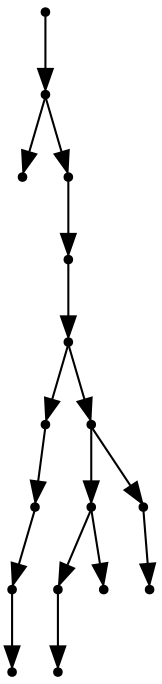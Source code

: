 digraph {
  16 [shape=point];
  15 [shape=point];
  0 [shape=point];
  14 [shape=point];
  13 [shape=point];
  12 [shape=point];
  4 [shape=point];
  3 [shape=point];
  2 [shape=point];
  1 [shape=point];
  11 [shape=point];
  8 [shape=point];
  6 [shape=point];
  5 [shape=point];
  7 [shape=point];
  10 [shape=point];
  9 [shape=point];
16 -> 15;
15 -> 0;
15 -> 14;
14 -> 13;
13 -> 12;
12 -> 4;
4 -> 3;
3 -> 2;
2 -> 1;
12 -> 11;
11 -> 8;
8 -> 6;
6 -> 5;
8 -> 7;
11 -> 10;
10 -> 9;
}
